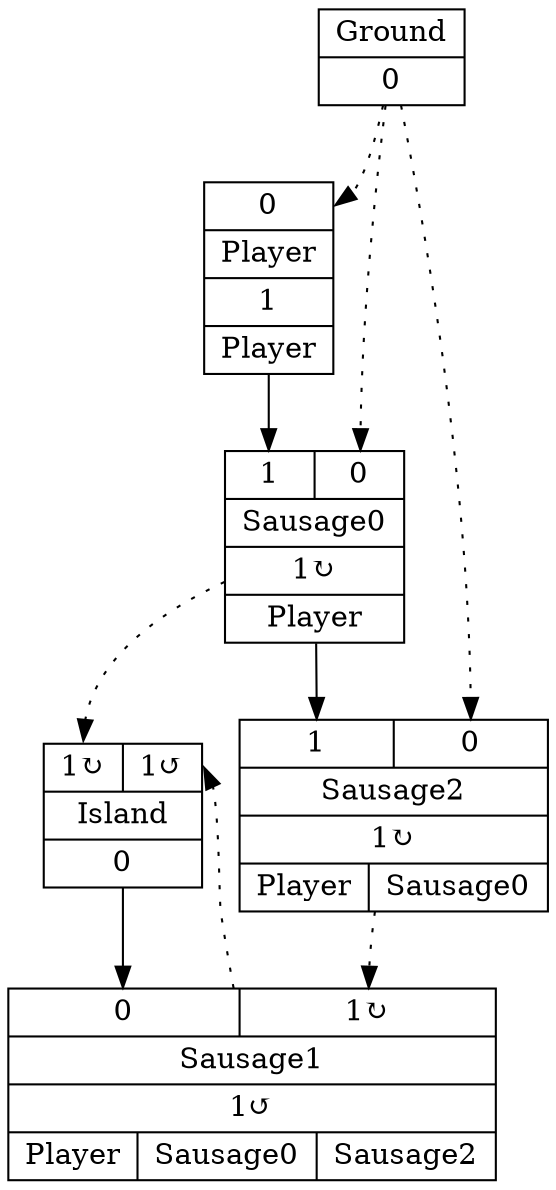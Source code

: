 digraph G {
node [shape=record];
Player[ label ="{{<GroundP>0}|{Player}|<PlayerOUT>1|{Player}}"];
Ground[ label ="{{Ground}|<GroundOUT>0}"];
Sausage0[ label ="{{<Player>1|<GroundP>0}|{Sausage0}|<Sausage0OUT>1&#8635;|{Player}}"];
Island[ label ="{{<Sausage0P>1&#8635;|<Sausage1P>1&#8634;}|{Island}|<IslandOUT>0}"];
Sausage2[ label ="{{<Sausage0>1|<GroundP>0}|{Sausage2}|<Sausage2OUT>1&#8635;|{Player|Sausage0}}"];
Sausage1[ label ="{{<Island>0|<Sausage2P>1&#8635;}|{Sausage1}|<Sausage1OUT>1&#8634;|{Player|Sausage0|Sausage2}}"];
	"Ground" -> "Player":GroundP [style=dotted];
	"Player" -> "Sausage0":Player;
	"Ground" -> "Sausage0":GroundP [style=dotted];
	"Sausage0" -> "Island":Sausage0P [style=dotted];
	"Sausage0" -> "Sausage2":Sausage0;
	"Sausage1" -> "Island":Sausage1P [style=dotted];
	"Island" -> "Sausage1":Island;
	"Ground" -> "Sausage2":GroundP [style=dotted];
	"Sausage2" -> "Sausage1":Sausage2P [style=dotted];
}